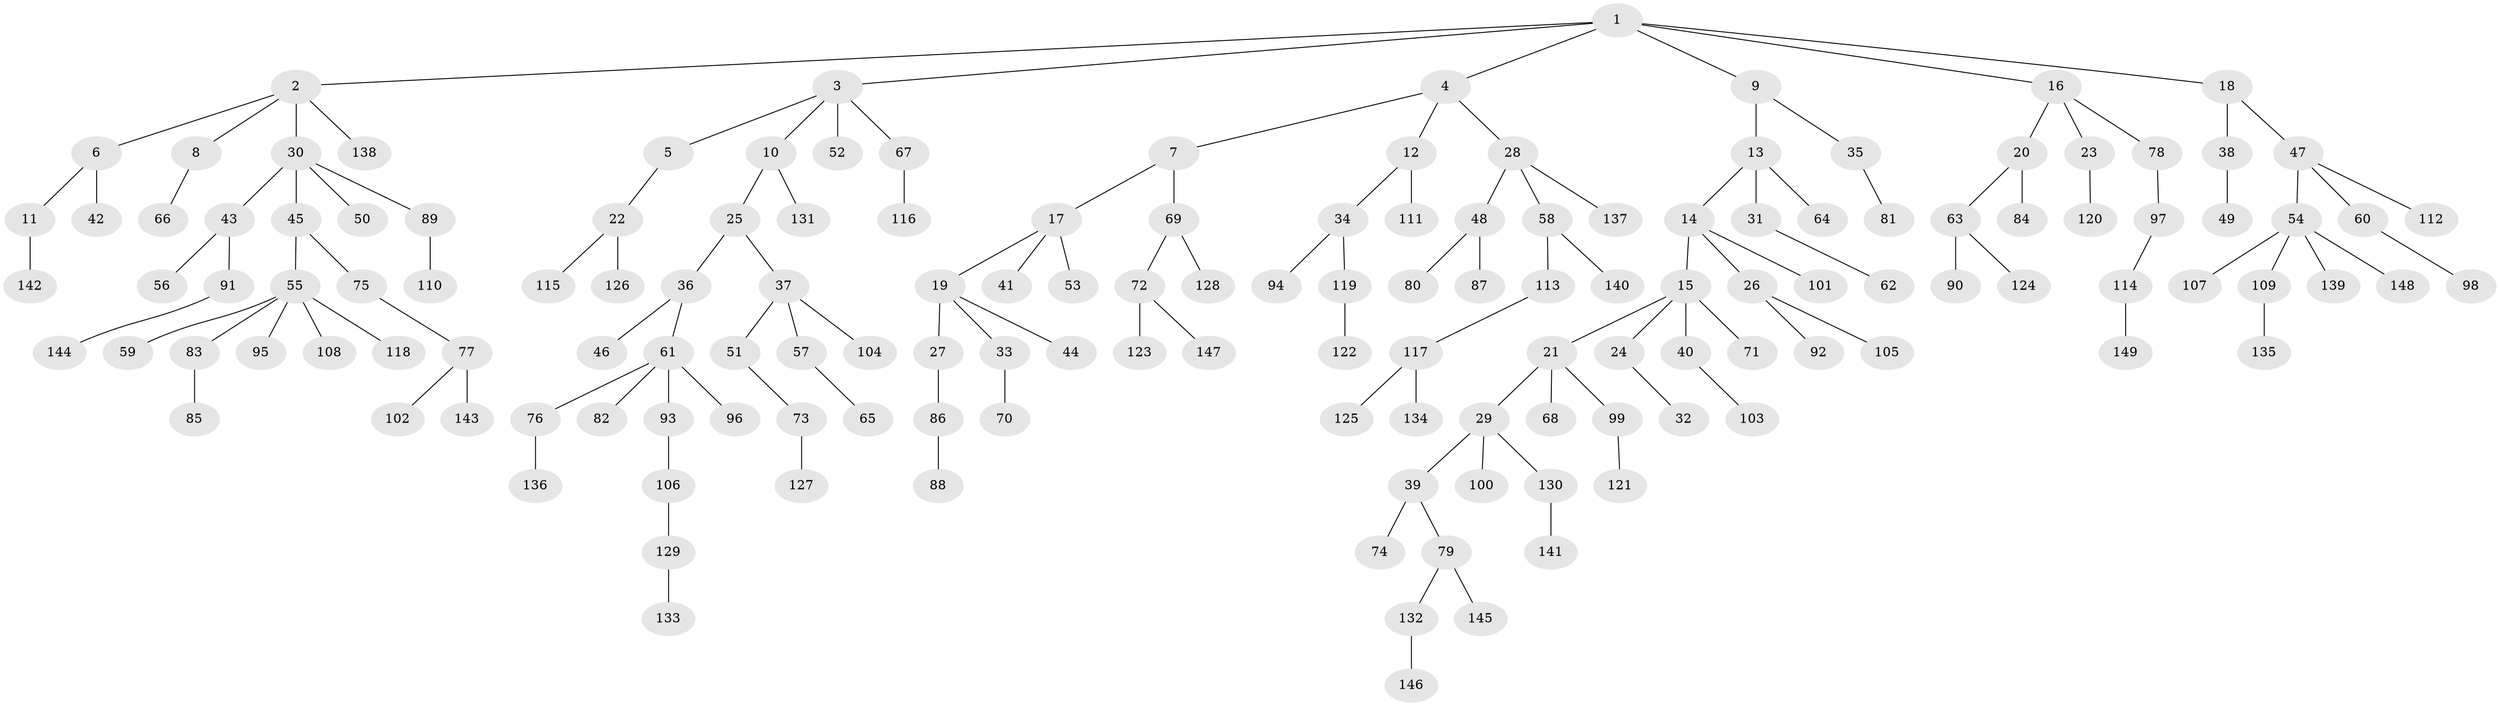 // coarse degree distribution, {5: 0.02666666666666667, 7: 0.013333333333333334, 4: 0.05333333333333334, 3: 0.16, 2: 0.30666666666666664, 1: 0.44}
// Generated by graph-tools (version 1.1) at 2025/37/03/04/25 23:37:25]
// undirected, 149 vertices, 148 edges
graph export_dot {
  node [color=gray90,style=filled];
  1;
  2;
  3;
  4;
  5;
  6;
  7;
  8;
  9;
  10;
  11;
  12;
  13;
  14;
  15;
  16;
  17;
  18;
  19;
  20;
  21;
  22;
  23;
  24;
  25;
  26;
  27;
  28;
  29;
  30;
  31;
  32;
  33;
  34;
  35;
  36;
  37;
  38;
  39;
  40;
  41;
  42;
  43;
  44;
  45;
  46;
  47;
  48;
  49;
  50;
  51;
  52;
  53;
  54;
  55;
  56;
  57;
  58;
  59;
  60;
  61;
  62;
  63;
  64;
  65;
  66;
  67;
  68;
  69;
  70;
  71;
  72;
  73;
  74;
  75;
  76;
  77;
  78;
  79;
  80;
  81;
  82;
  83;
  84;
  85;
  86;
  87;
  88;
  89;
  90;
  91;
  92;
  93;
  94;
  95;
  96;
  97;
  98;
  99;
  100;
  101;
  102;
  103;
  104;
  105;
  106;
  107;
  108;
  109;
  110;
  111;
  112;
  113;
  114;
  115;
  116;
  117;
  118;
  119;
  120;
  121;
  122;
  123;
  124;
  125;
  126;
  127;
  128;
  129;
  130;
  131;
  132;
  133;
  134;
  135;
  136;
  137;
  138;
  139;
  140;
  141;
  142;
  143;
  144;
  145;
  146;
  147;
  148;
  149;
  1 -- 2;
  1 -- 3;
  1 -- 4;
  1 -- 9;
  1 -- 16;
  1 -- 18;
  2 -- 6;
  2 -- 8;
  2 -- 30;
  2 -- 138;
  3 -- 5;
  3 -- 10;
  3 -- 52;
  3 -- 67;
  4 -- 7;
  4 -- 12;
  4 -- 28;
  5 -- 22;
  6 -- 11;
  6 -- 42;
  7 -- 17;
  7 -- 69;
  8 -- 66;
  9 -- 13;
  9 -- 35;
  10 -- 25;
  10 -- 131;
  11 -- 142;
  12 -- 34;
  12 -- 111;
  13 -- 14;
  13 -- 31;
  13 -- 64;
  14 -- 15;
  14 -- 26;
  14 -- 101;
  15 -- 21;
  15 -- 24;
  15 -- 40;
  15 -- 71;
  16 -- 20;
  16 -- 23;
  16 -- 78;
  17 -- 19;
  17 -- 41;
  17 -- 53;
  18 -- 38;
  18 -- 47;
  19 -- 27;
  19 -- 33;
  19 -- 44;
  20 -- 63;
  20 -- 84;
  21 -- 29;
  21 -- 68;
  21 -- 99;
  22 -- 115;
  22 -- 126;
  23 -- 120;
  24 -- 32;
  25 -- 36;
  25 -- 37;
  26 -- 92;
  26 -- 105;
  27 -- 86;
  28 -- 48;
  28 -- 58;
  28 -- 137;
  29 -- 39;
  29 -- 100;
  29 -- 130;
  30 -- 43;
  30 -- 45;
  30 -- 50;
  30 -- 89;
  31 -- 62;
  33 -- 70;
  34 -- 94;
  34 -- 119;
  35 -- 81;
  36 -- 46;
  36 -- 61;
  37 -- 51;
  37 -- 57;
  37 -- 104;
  38 -- 49;
  39 -- 74;
  39 -- 79;
  40 -- 103;
  43 -- 56;
  43 -- 91;
  45 -- 55;
  45 -- 75;
  47 -- 54;
  47 -- 60;
  47 -- 112;
  48 -- 80;
  48 -- 87;
  51 -- 73;
  54 -- 107;
  54 -- 109;
  54 -- 139;
  54 -- 148;
  55 -- 59;
  55 -- 83;
  55 -- 95;
  55 -- 108;
  55 -- 118;
  57 -- 65;
  58 -- 113;
  58 -- 140;
  60 -- 98;
  61 -- 76;
  61 -- 82;
  61 -- 93;
  61 -- 96;
  63 -- 90;
  63 -- 124;
  67 -- 116;
  69 -- 72;
  69 -- 128;
  72 -- 123;
  72 -- 147;
  73 -- 127;
  75 -- 77;
  76 -- 136;
  77 -- 102;
  77 -- 143;
  78 -- 97;
  79 -- 132;
  79 -- 145;
  83 -- 85;
  86 -- 88;
  89 -- 110;
  91 -- 144;
  93 -- 106;
  97 -- 114;
  99 -- 121;
  106 -- 129;
  109 -- 135;
  113 -- 117;
  114 -- 149;
  117 -- 125;
  117 -- 134;
  119 -- 122;
  129 -- 133;
  130 -- 141;
  132 -- 146;
}

